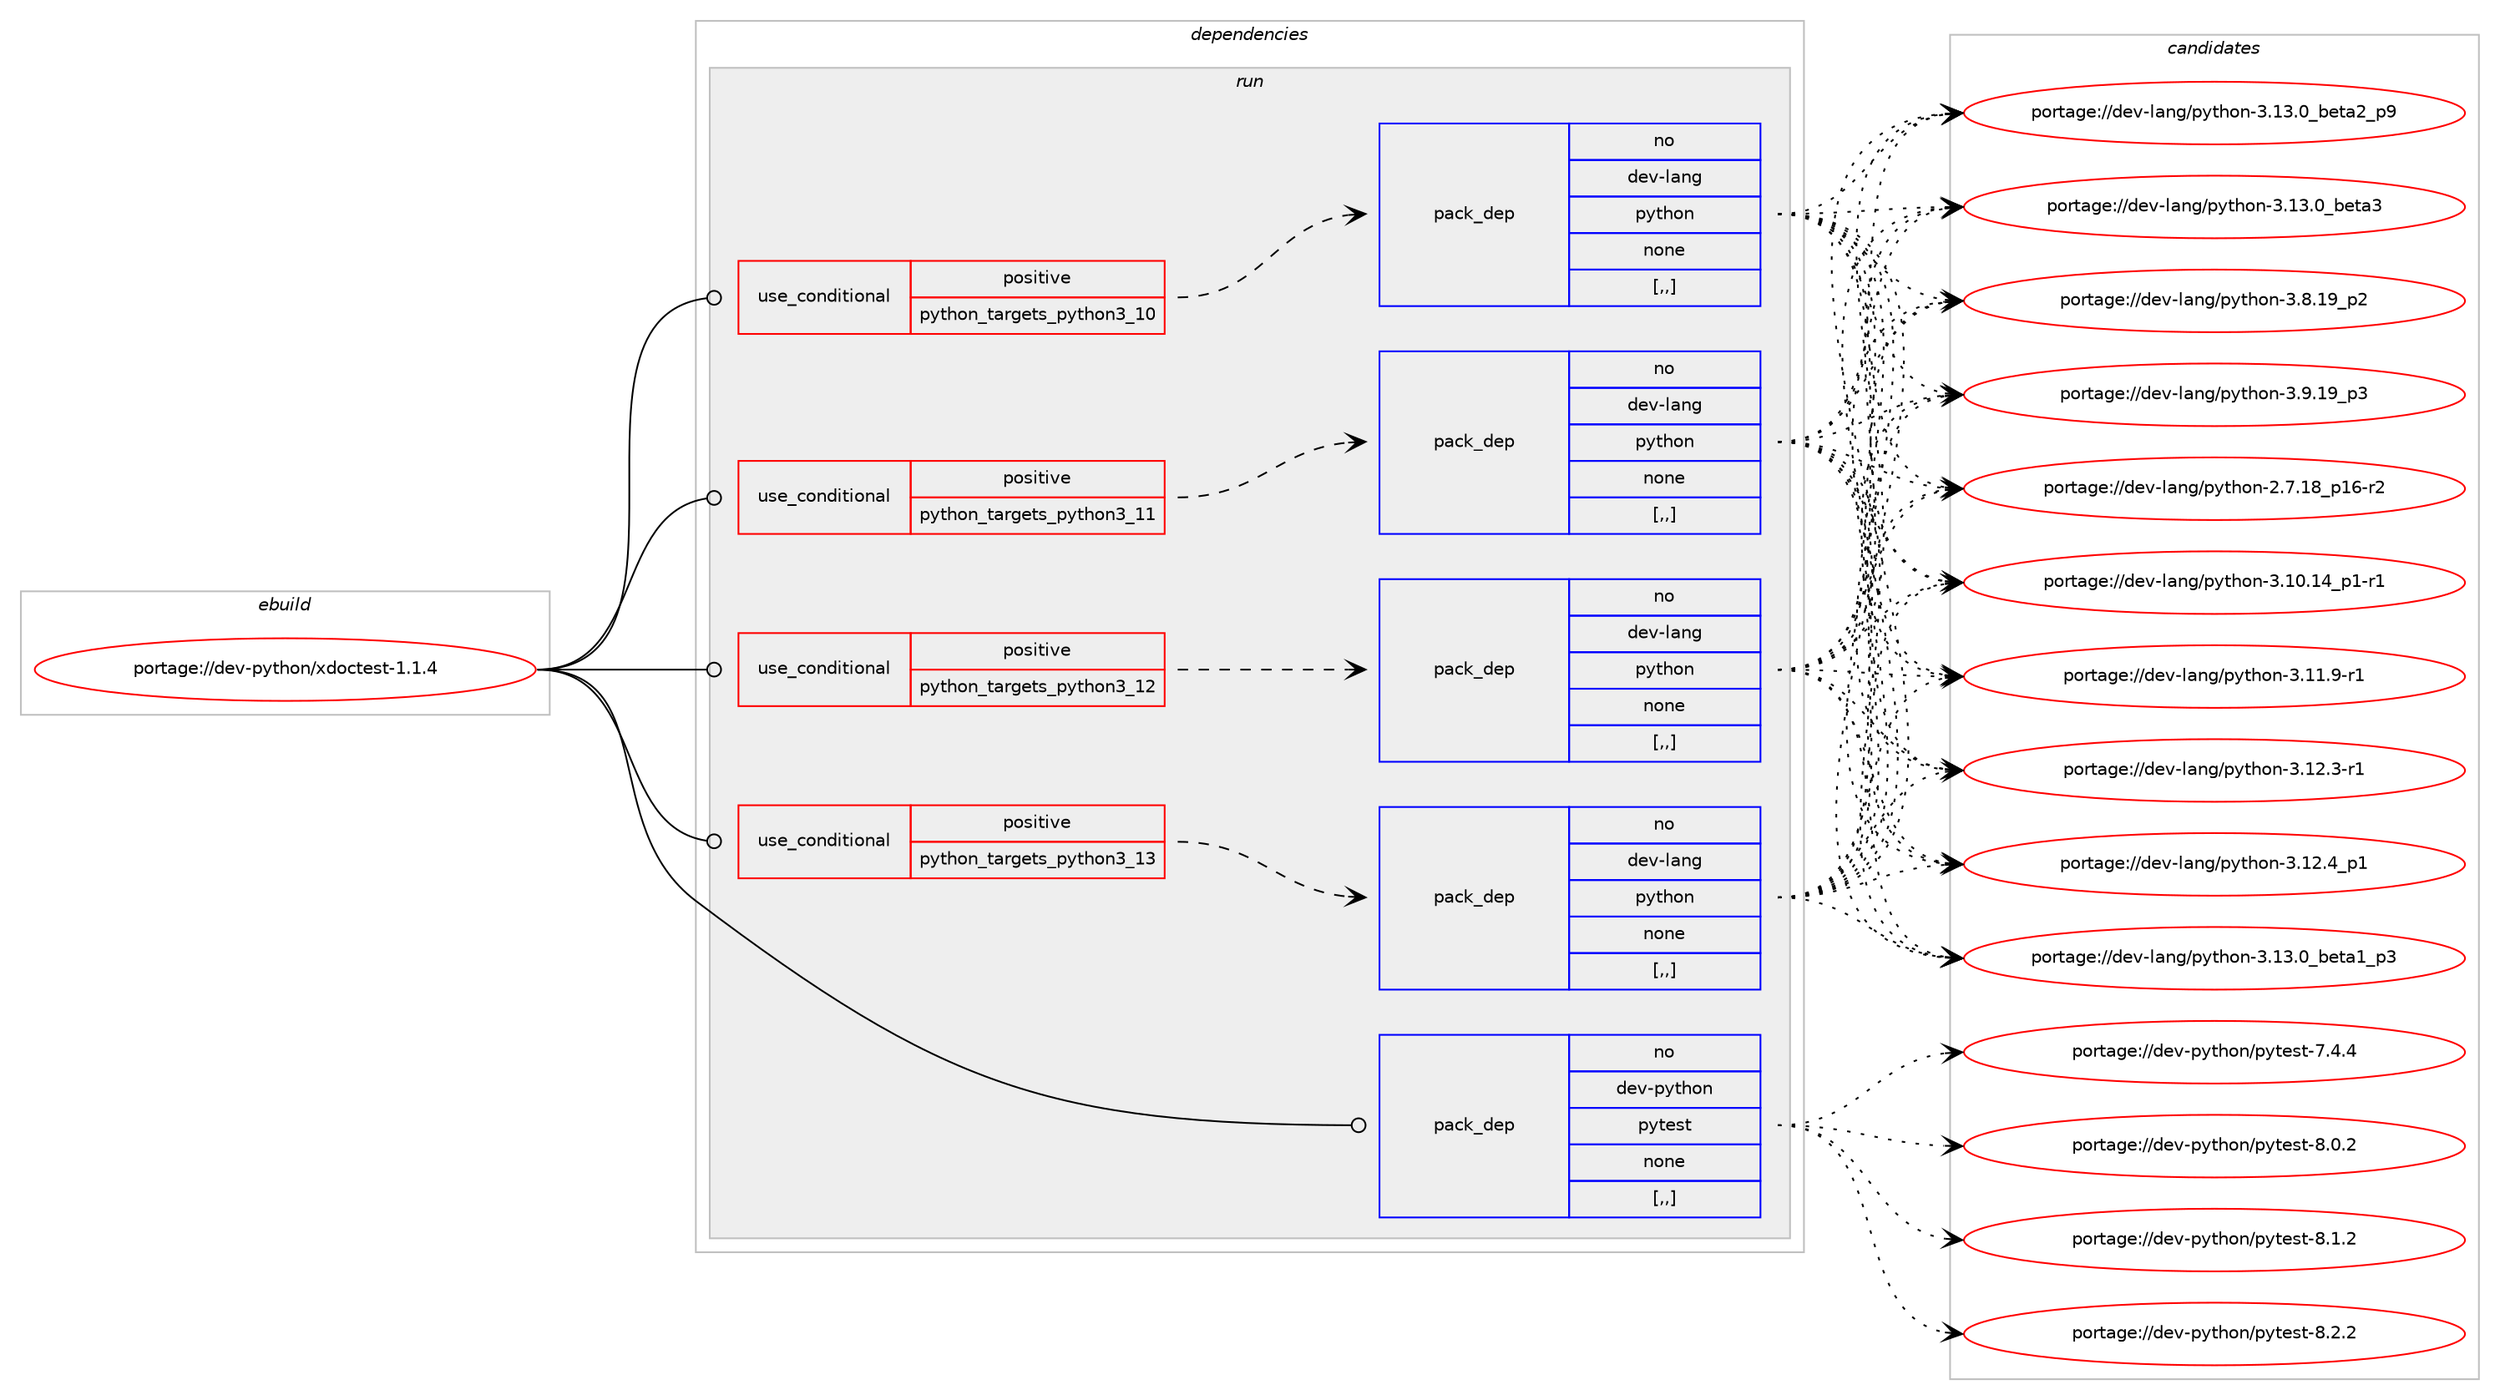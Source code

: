 digraph prolog {

# *************
# Graph options
# *************

newrank=true;
concentrate=true;
compound=true;
graph [rankdir=LR,fontname=Helvetica,fontsize=10,ranksep=1.5];#, ranksep=2.5, nodesep=0.2];
edge  [arrowhead=vee];
node  [fontname=Helvetica,fontsize=10];

# **********
# The ebuild
# **********

subgraph cluster_leftcol {
color=gray;
rank=same;
label=<<i>ebuild</i>>;
id [label="portage://dev-python/xdoctest-1.1.4", color=red, width=4, href="../dev-python/xdoctest-1.1.4.svg"];
}

# ****************
# The dependencies
# ****************

subgraph cluster_midcol {
color=gray;
label=<<i>dependencies</i>>;
subgraph cluster_compile {
fillcolor="#eeeeee";
style=filled;
label=<<i>compile</i>>;
}
subgraph cluster_compileandrun {
fillcolor="#eeeeee";
style=filled;
label=<<i>compile and run</i>>;
}
subgraph cluster_run {
fillcolor="#eeeeee";
style=filled;
label=<<i>run</i>>;
subgraph cond39945 {
dependency163395 [label=<<TABLE BORDER="0" CELLBORDER="1" CELLSPACING="0" CELLPADDING="4"><TR><TD ROWSPAN="3" CELLPADDING="10">use_conditional</TD></TR><TR><TD>positive</TD></TR><TR><TD>python_targets_python3_10</TD></TR></TABLE>>, shape=none, color=red];
subgraph pack122210 {
dependency163396 [label=<<TABLE BORDER="0" CELLBORDER="1" CELLSPACING="0" CELLPADDING="4" WIDTH="220"><TR><TD ROWSPAN="6" CELLPADDING="30">pack_dep</TD></TR><TR><TD WIDTH="110">no</TD></TR><TR><TD>dev-lang</TD></TR><TR><TD>python</TD></TR><TR><TD>none</TD></TR><TR><TD>[,,]</TD></TR></TABLE>>, shape=none, color=blue];
}
dependency163395:e -> dependency163396:w [weight=20,style="dashed",arrowhead="vee"];
}
id:e -> dependency163395:w [weight=20,style="solid",arrowhead="odot"];
subgraph cond39946 {
dependency163397 [label=<<TABLE BORDER="0" CELLBORDER="1" CELLSPACING="0" CELLPADDING="4"><TR><TD ROWSPAN="3" CELLPADDING="10">use_conditional</TD></TR><TR><TD>positive</TD></TR><TR><TD>python_targets_python3_11</TD></TR></TABLE>>, shape=none, color=red];
subgraph pack122211 {
dependency163398 [label=<<TABLE BORDER="0" CELLBORDER="1" CELLSPACING="0" CELLPADDING="4" WIDTH="220"><TR><TD ROWSPAN="6" CELLPADDING="30">pack_dep</TD></TR><TR><TD WIDTH="110">no</TD></TR><TR><TD>dev-lang</TD></TR><TR><TD>python</TD></TR><TR><TD>none</TD></TR><TR><TD>[,,]</TD></TR></TABLE>>, shape=none, color=blue];
}
dependency163397:e -> dependency163398:w [weight=20,style="dashed",arrowhead="vee"];
}
id:e -> dependency163397:w [weight=20,style="solid",arrowhead="odot"];
subgraph cond39947 {
dependency163399 [label=<<TABLE BORDER="0" CELLBORDER="1" CELLSPACING="0" CELLPADDING="4"><TR><TD ROWSPAN="3" CELLPADDING="10">use_conditional</TD></TR><TR><TD>positive</TD></TR><TR><TD>python_targets_python3_12</TD></TR></TABLE>>, shape=none, color=red];
subgraph pack122212 {
dependency163400 [label=<<TABLE BORDER="0" CELLBORDER="1" CELLSPACING="0" CELLPADDING="4" WIDTH="220"><TR><TD ROWSPAN="6" CELLPADDING="30">pack_dep</TD></TR><TR><TD WIDTH="110">no</TD></TR><TR><TD>dev-lang</TD></TR><TR><TD>python</TD></TR><TR><TD>none</TD></TR><TR><TD>[,,]</TD></TR></TABLE>>, shape=none, color=blue];
}
dependency163399:e -> dependency163400:w [weight=20,style="dashed",arrowhead="vee"];
}
id:e -> dependency163399:w [weight=20,style="solid",arrowhead="odot"];
subgraph cond39948 {
dependency163401 [label=<<TABLE BORDER="0" CELLBORDER="1" CELLSPACING="0" CELLPADDING="4"><TR><TD ROWSPAN="3" CELLPADDING="10">use_conditional</TD></TR><TR><TD>positive</TD></TR><TR><TD>python_targets_python3_13</TD></TR></TABLE>>, shape=none, color=red];
subgraph pack122213 {
dependency163402 [label=<<TABLE BORDER="0" CELLBORDER="1" CELLSPACING="0" CELLPADDING="4" WIDTH="220"><TR><TD ROWSPAN="6" CELLPADDING="30">pack_dep</TD></TR><TR><TD WIDTH="110">no</TD></TR><TR><TD>dev-lang</TD></TR><TR><TD>python</TD></TR><TR><TD>none</TD></TR><TR><TD>[,,]</TD></TR></TABLE>>, shape=none, color=blue];
}
dependency163401:e -> dependency163402:w [weight=20,style="dashed",arrowhead="vee"];
}
id:e -> dependency163401:w [weight=20,style="solid",arrowhead="odot"];
subgraph pack122214 {
dependency163403 [label=<<TABLE BORDER="0" CELLBORDER="1" CELLSPACING="0" CELLPADDING="4" WIDTH="220"><TR><TD ROWSPAN="6" CELLPADDING="30">pack_dep</TD></TR><TR><TD WIDTH="110">no</TD></TR><TR><TD>dev-python</TD></TR><TR><TD>pytest</TD></TR><TR><TD>none</TD></TR><TR><TD>[,,]</TD></TR></TABLE>>, shape=none, color=blue];
}
id:e -> dependency163403:w [weight=20,style="solid",arrowhead="odot"];
}
}

# **************
# The candidates
# **************

subgraph cluster_choices {
rank=same;
color=gray;
label=<<i>candidates</i>>;

subgraph choice122210 {
color=black;
nodesep=1;
choice100101118451089711010347112121116104111110455046554649569511249544511450 [label="portage://dev-lang/python-2.7.18_p16-r2", color=red, width=4,href="../dev-lang/python-2.7.18_p16-r2.svg"];
choice100101118451089711010347112121116104111110455146494846495295112494511449 [label="portage://dev-lang/python-3.10.14_p1-r1", color=red, width=4,href="../dev-lang/python-3.10.14_p1-r1.svg"];
choice100101118451089711010347112121116104111110455146494946574511449 [label="portage://dev-lang/python-3.11.9-r1", color=red, width=4,href="../dev-lang/python-3.11.9-r1.svg"];
choice100101118451089711010347112121116104111110455146495046514511449 [label="portage://dev-lang/python-3.12.3-r1", color=red, width=4,href="../dev-lang/python-3.12.3-r1.svg"];
choice100101118451089711010347112121116104111110455146495046529511249 [label="portage://dev-lang/python-3.12.4_p1", color=red, width=4,href="../dev-lang/python-3.12.4_p1.svg"];
choice10010111845108971101034711212111610411111045514649514648959810111697499511251 [label="portage://dev-lang/python-3.13.0_beta1_p3", color=red, width=4,href="../dev-lang/python-3.13.0_beta1_p3.svg"];
choice10010111845108971101034711212111610411111045514649514648959810111697509511257 [label="portage://dev-lang/python-3.13.0_beta2_p9", color=red, width=4,href="../dev-lang/python-3.13.0_beta2_p9.svg"];
choice1001011184510897110103471121211161041111104551464951464895981011169751 [label="portage://dev-lang/python-3.13.0_beta3", color=red, width=4,href="../dev-lang/python-3.13.0_beta3.svg"];
choice100101118451089711010347112121116104111110455146564649579511250 [label="portage://dev-lang/python-3.8.19_p2", color=red, width=4,href="../dev-lang/python-3.8.19_p2.svg"];
choice100101118451089711010347112121116104111110455146574649579511251 [label="portage://dev-lang/python-3.9.19_p3", color=red, width=4,href="../dev-lang/python-3.9.19_p3.svg"];
dependency163396:e -> choice100101118451089711010347112121116104111110455046554649569511249544511450:w [style=dotted,weight="100"];
dependency163396:e -> choice100101118451089711010347112121116104111110455146494846495295112494511449:w [style=dotted,weight="100"];
dependency163396:e -> choice100101118451089711010347112121116104111110455146494946574511449:w [style=dotted,weight="100"];
dependency163396:e -> choice100101118451089711010347112121116104111110455146495046514511449:w [style=dotted,weight="100"];
dependency163396:e -> choice100101118451089711010347112121116104111110455146495046529511249:w [style=dotted,weight="100"];
dependency163396:e -> choice10010111845108971101034711212111610411111045514649514648959810111697499511251:w [style=dotted,weight="100"];
dependency163396:e -> choice10010111845108971101034711212111610411111045514649514648959810111697509511257:w [style=dotted,weight="100"];
dependency163396:e -> choice1001011184510897110103471121211161041111104551464951464895981011169751:w [style=dotted,weight="100"];
dependency163396:e -> choice100101118451089711010347112121116104111110455146564649579511250:w [style=dotted,weight="100"];
dependency163396:e -> choice100101118451089711010347112121116104111110455146574649579511251:w [style=dotted,weight="100"];
}
subgraph choice122211 {
color=black;
nodesep=1;
choice100101118451089711010347112121116104111110455046554649569511249544511450 [label="portage://dev-lang/python-2.7.18_p16-r2", color=red, width=4,href="../dev-lang/python-2.7.18_p16-r2.svg"];
choice100101118451089711010347112121116104111110455146494846495295112494511449 [label="portage://dev-lang/python-3.10.14_p1-r1", color=red, width=4,href="../dev-lang/python-3.10.14_p1-r1.svg"];
choice100101118451089711010347112121116104111110455146494946574511449 [label="portage://dev-lang/python-3.11.9-r1", color=red, width=4,href="../dev-lang/python-3.11.9-r1.svg"];
choice100101118451089711010347112121116104111110455146495046514511449 [label="portage://dev-lang/python-3.12.3-r1", color=red, width=4,href="../dev-lang/python-3.12.3-r1.svg"];
choice100101118451089711010347112121116104111110455146495046529511249 [label="portage://dev-lang/python-3.12.4_p1", color=red, width=4,href="../dev-lang/python-3.12.4_p1.svg"];
choice10010111845108971101034711212111610411111045514649514648959810111697499511251 [label="portage://dev-lang/python-3.13.0_beta1_p3", color=red, width=4,href="../dev-lang/python-3.13.0_beta1_p3.svg"];
choice10010111845108971101034711212111610411111045514649514648959810111697509511257 [label="portage://dev-lang/python-3.13.0_beta2_p9", color=red, width=4,href="../dev-lang/python-3.13.0_beta2_p9.svg"];
choice1001011184510897110103471121211161041111104551464951464895981011169751 [label="portage://dev-lang/python-3.13.0_beta3", color=red, width=4,href="../dev-lang/python-3.13.0_beta3.svg"];
choice100101118451089711010347112121116104111110455146564649579511250 [label="portage://dev-lang/python-3.8.19_p2", color=red, width=4,href="../dev-lang/python-3.8.19_p2.svg"];
choice100101118451089711010347112121116104111110455146574649579511251 [label="portage://dev-lang/python-3.9.19_p3", color=red, width=4,href="../dev-lang/python-3.9.19_p3.svg"];
dependency163398:e -> choice100101118451089711010347112121116104111110455046554649569511249544511450:w [style=dotted,weight="100"];
dependency163398:e -> choice100101118451089711010347112121116104111110455146494846495295112494511449:w [style=dotted,weight="100"];
dependency163398:e -> choice100101118451089711010347112121116104111110455146494946574511449:w [style=dotted,weight="100"];
dependency163398:e -> choice100101118451089711010347112121116104111110455146495046514511449:w [style=dotted,weight="100"];
dependency163398:e -> choice100101118451089711010347112121116104111110455146495046529511249:w [style=dotted,weight="100"];
dependency163398:e -> choice10010111845108971101034711212111610411111045514649514648959810111697499511251:w [style=dotted,weight="100"];
dependency163398:e -> choice10010111845108971101034711212111610411111045514649514648959810111697509511257:w [style=dotted,weight="100"];
dependency163398:e -> choice1001011184510897110103471121211161041111104551464951464895981011169751:w [style=dotted,weight="100"];
dependency163398:e -> choice100101118451089711010347112121116104111110455146564649579511250:w [style=dotted,weight="100"];
dependency163398:e -> choice100101118451089711010347112121116104111110455146574649579511251:w [style=dotted,weight="100"];
}
subgraph choice122212 {
color=black;
nodesep=1;
choice100101118451089711010347112121116104111110455046554649569511249544511450 [label="portage://dev-lang/python-2.7.18_p16-r2", color=red, width=4,href="../dev-lang/python-2.7.18_p16-r2.svg"];
choice100101118451089711010347112121116104111110455146494846495295112494511449 [label="portage://dev-lang/python-3.10.14_p1-r1", color=red, width=4,href="../dev-lang/python-3.10.14_p1-r1.svg"];
choice100101118451089711010347112121116104111110455146494946574511449 [label="portage://dev-lang/python-3.11.9-r1", color=red, width=4,href="../dev-lang/python-3.11.9-r1.svg"];
choice100101118451089711010347112121116104111110455146495046514511449 [label="portage://dev-lang/python-3.12.3-r1", color=red, width=4,href="../dev-lang/python-3.12.3-r1.svg"];
choice100101118451089711010347112121116104111110455146495046529511249 [label="portage://dev-lang/python-3.12.4_p1", color=red, width=4,href="../dev-lang/python-3.12.4_p1.svg"];
choice10010111845108971101034711212111610411111045514649514648959810111697499511251 [label="portage://dev-lang/python-3.13.0_beta1_p3", color=red, width=4,href="../dev-lang/python-3.13.0_beta1_p3.svg"];
choice10010111845108971101034711212111610411111045514649514648959810111697509511257 [label="portage://dev-lang/python-3.13.0_beta2_p9", color=red, width=4,href="../dev-lang/python-3.13.0_beta2_p9.svg"];
choice1001011184510897110103471121211161041111104551464951464895981011169751 [label="portage://dev-lang/python-3.13.0_beta3", color=red, width=4,href="../dev-lang/python-3.13.0_beta3.svg"];
choice100101118451089711010347112121116104111110455146564649579511250 [label="portage://dev-lang/python-3.8.19_p2", color=red, width=4,href="../dev-lang/python-3.8.19_p2.svg"];
choice100101118451089711010347112121116104111110455146574649579511251 [label="portage://dev-lang/python-3.9.19_p3", color=red, width=4,href="../dev-lang/python-3.9.19_p3.svg"];
dependency163400:e -> choice100101118451089711010347112121116104111110455046554649569511249544511450:w [style=dotted,weight="100"];
dependency163400:e -> choice100101118451089711010347112121116104111110455146494846495295112494511449:w [style=dotted,weight="100"];
dependency163400:e -> choice100101118451089711010347112121116104111110455146494946574511449:w [style=dotted,weight="100"];
dependency163400:e -> choice100101118451089711010347112121116104111110455146495046514511449:w [style=dotted,weight="100"];
dependency163400:e -> choice100101118451089711010347112121116104111110455146495046529511249:w [style=dotted,weight="100"];
dependency163400:e -> choice10010111845108971101034711212111610411111045514649514648959810111697499511251:w [style=dotted,weight="100"];
dependency163400:e -> choice10010111845108971101034711212111610411111045514649514648959810111697509511257:w [style=dotted,weight="100"];
dependency163400:e -> choice1001011184510897110103471121211161041111104551464951464895981011169751:w [style=dotted,weight="100"];
dependency163400:e -> choice100101118451089711010347112121116104111110455146564649579511250:w [style=dotted,weight="100"];
dependency163400:e -> choice100101118451089711010347112121116104111110455146574649579511251:w [style=dotted,weight="100"];
}
subgraph choice122213 {
color=black;
nodesep=1;
choice100101118451089711010347112121116104111110455046554649569511249544511450 [label="portage://dev-lang/python-2.7.18_p16-r2", color=red, width=4,href="../dev-lang/python-2.7.18_p16-r2.svg"];
choice100101118451089711010347112121116104111110455146494846495295112494511449 [label="portage://dev-lang/python-3.10.14_p1-r1", color=red, width=4,href="../dev-lang/python-3.10.14_p1-r1.svg"];
choice100101118451089711010347112121116104111110455146494946574511449 [label="portage://dev-lang/python-3.11.9-r1", color=red, width=4,href="../dev-lang/python-3.11.9-r1.svg"];
choice100101118451089711010347112121116104111110455146495046514511449 [label="portage://dev-lang/python-3.12.3-r1", color=red, width=4,href="../dev-lang/python-3.12.3-r1.svg"];
choice100101118451089711010347112121116104111110455146495046529511249 [label="portage://dev-lang/python-3.12.4_p1", color=red, width=4,href="../dev-lang/python-3.12.4_p1.svg"];
choice10010111845108971101034711212111610411111045514649514648959810111697499511251 [label="portage://dev-lang/python-3.13.0_beta1_p3", color=red, width=4,href="../dev-lang/python-3.13.0_beta1_p3.svg"];
choice10010111845108971101034711212111610411111045514649514648959810111697509511257 [label="portage://dev-lang/python-3.13.0_beta2_p9", color=red, width=4,href="../dev-lang/python-3.13.0_beta2_p9.svg"];
choice1001011184510897110103471121211161041111104551464951464895981011169751 [label="portage://dev-lang/python-3.13.0_beta3", color=red, width=4,href="../dev-lang/python-3.13.0_beta3.svg"];
choice100101118451089711010347112121116104111110455146564649579511250 [label="portage://dev-lang/python-3.8.19_p2", color=red, width=4,href="../dev-lang/python-3.8.19_p2.svg"];
choice100101118451089711010347112121116104111110455146574649579511251 [label="portage://dev-lang/python-3.9.19_p3", color=red, width=4,href="../dev-lang/python-3.9.19_p3.svg"];
dependency163402:e -> choice100101118451089711010347112121116104111110455046554649569511249544511450:w [style=dotted,weight="100"];
dependency163402:e -> choice100101118451089711010347112121116104111110455146494846495295112494511449:w [style=dotted,weight="100"];
dependency163402:e -> choice100101118451089711010347112121116104111110455146494946574511449:w [style=dotted,weight="100"];
dependency163402:e -> choice100101118451089711010347112121116104111110455146495046514511449:w [style=dotted,weight="100"];
dependency163402:e -> choice100101118451089711010347112121116104111110455146495046529511249:w [style=dotted,weight="100"];
dependency163402:e -> choice10010111845108971101034711212111610411111045514649514648959810111697499511251:w [style=dotted,weight="100"];
dependency163402:e -> choice10010111845108971101034711212111610411111045514649514648959810111697509511257:w [style=dotted,weight="100"];
dependency163402:e -> choice1001011184510897110103471121211161041111104551464951464895981011169751:w [style=dotted,weight="100"];
dependency163402:e -> choice100101118451089711010347112121116104111110455146564649579511250:w [style=dotted,weight="100"];
dependency163402:e -> choice100101118451089711010347112121116104111110455146574649579511251:w [style=dotted,weight="100"];
}
subgraph choice122214 {
color=black;
nodesep=1;
choice1001011184511212111610411111047112121116101115116455546524652 [label="portage://dev-python/pytest-7.4.4", color=red, width=4,href="../dev-python/pytest-7.4.4.svg"];
choice1001011184511212111610411111047112121116101115116455646484650 [label="portage://dev-python/pytest-8.0.2", color=red, width=4,href="../dev-python/pytest-8.0.2.svg"];
choice1001011184511212111610411111047112121116101115116455646494650 [label="portage://dev-python/pytest-8.1.2", color=red, width=4,href="../dev-python/pytest-8.1.2.svg"];
choice1001011184511212111610411111047112121116101115116455646504650 [label="portage://dev-python/pytest-8.2.2", color=red, width=4,href="../dev-python/pytest-8.2.2.svg"];
dependency163403:e -> choice1001011184511212111610411111047112121116101115116455546524652:w [style=dotted,weight="100"];
dependency163403:e -> choice1001011184511212111610411111047112121116101115116455646484650:w [style=dotted,weight="100"];
dependency163403:e -> choice1001011184511212111610411111047112121116101115116455646494650:w [style=dotted,weight="100"];
dependency163403:e -> choice1001011184511212111610411111047112121116101115116455646504650:w [style=dotted,weight="100"];
}
}

}
